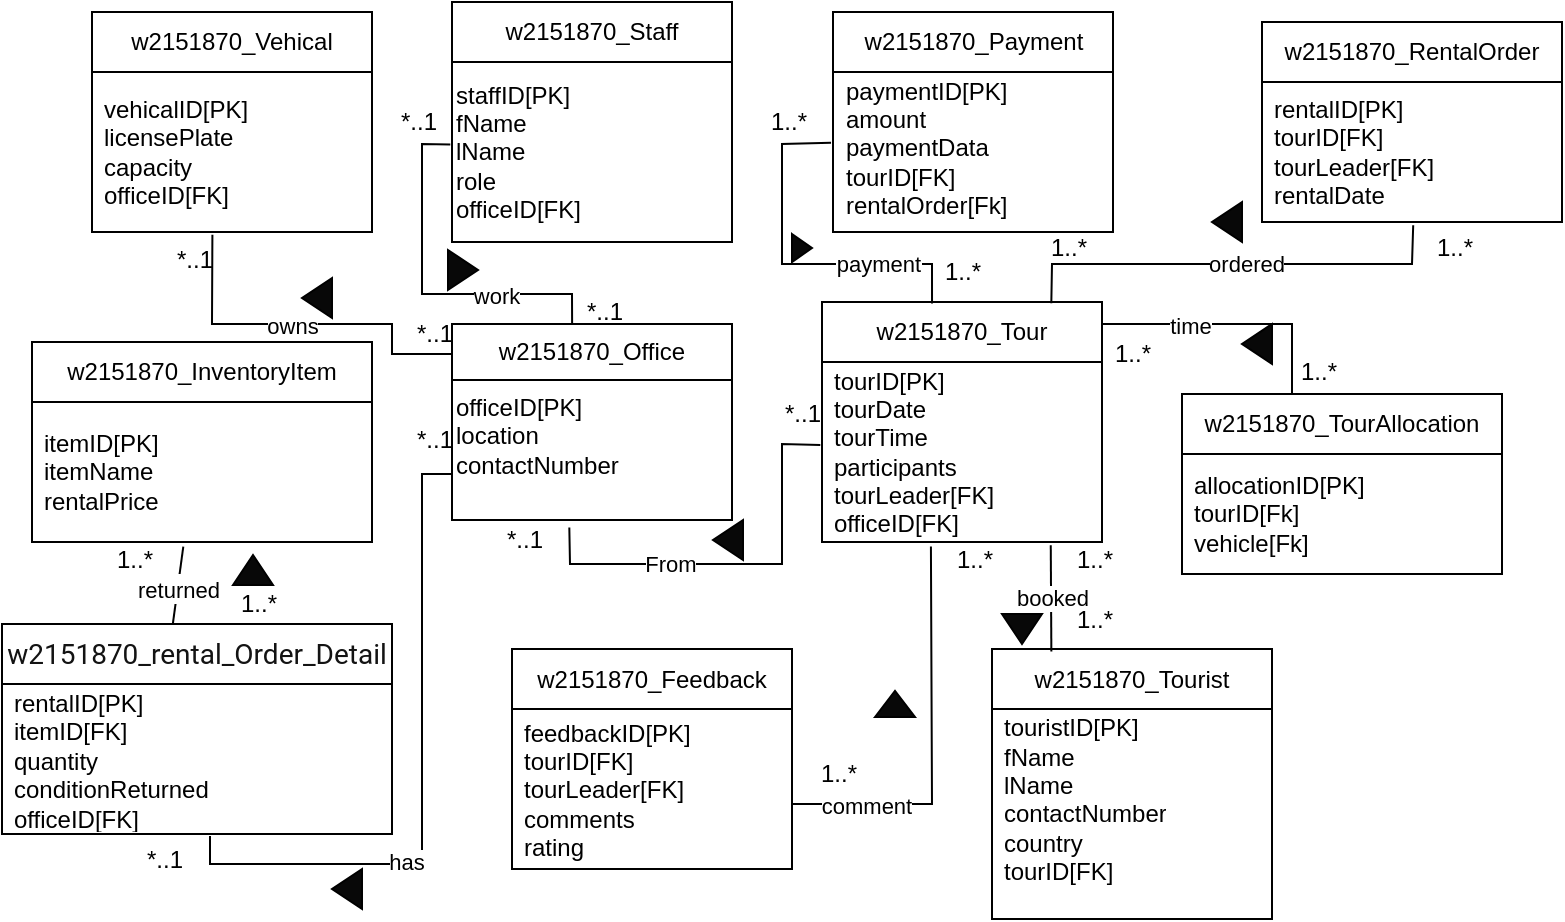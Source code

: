 <mxfile version="26.1.2">
  <diagram id="R2lEEEUBdFMjLlhIrx00" name="Page-1">
    <mxGraphModel dx="947" dy="521" grid="1" gridSize="15" guides="1" tooltips="1" connect="1" arrows="1" fold="1" page="1" pageScale="1" pageWidth="850" pageHeight="1100" math="0" shadow="0" extFonts="Permanent Marker^https://fonts.googleapis.com/css?family=Permanent+Marker">
      <root>
        <mxCell id="0" />
        <mxCell id="1" parent="0" />
        <mxCell id="3GRVmK6hljvbz2TBf-cd-1" value="w2151870_Office" style="swimlane;fontStyle=0;childLayout=stackLayout;horizontal=1;startSize=28;horizontalStack=0;resizeParent=1;resizeParentMax=0;resizeLast=0;collapsible=1;marginBottom=0;whiteSpace=wrap;html=1;" parent="1" vertex="1">
          <mxGeometry x="240" y="210" width="140" height="98" as="geometry" />
        </mxCell>
        <mxCell id="3GRVmK6hljvbz2TBf-cd-10" value="officeID[PK]&lt;div&gt;location&lt;/div&gt;&lt;div&gt;contactNumber&lt;/div&gt;&lt;div&gt;&lt;br&gt;&lt;/div&gt;" style="text;html=1;align=left;verticalAlign=middle;resizable=0;points=[];autosize=1;strokeColor=none;fillColor=none;" parent="3GRVmK6hljvbz2TBf-cd-1" vertex="1">
          <mxGeometry y="28" width="140" height="70" as="geometry" />
        </mxCell>
        <mxCell id="3GRVmK6hljvbz2TBf-cd-6" value="w2151870_Staff" style="swimlane;fontStyle=0;childLayout=stackLayout;horizontal=1;startSize=30;horizontalStack=0;resizeParent=1;resizeParentMax=0;resizeLast=0;collapsible=1;marginBottom=0;whiteSpace=wrap;html=1;" parent="1" vertex="1">
          <mxGeometry x="240" y="49" width="140" height="120" as="geometry" />
        </mxCell>
        <mxCell id="3GRVmK6hljvbz2TBf-cd-11" value="staffID[PK]&lt;div&gt;fName&lt;/div&gt;&lt;div&gt;lName&lt;/div&gt;&lt;div&gt;role&lt;/div&gt;&lt;div&gt;officeID[FK]&lt;/div&gt;" style="text;html=1;align=left;verticalAlign=middle;resizable=0;points=[];autosize=1;strokeColor=none;fillColor=none;" parent="3GRVmK6hljvbz2TBf-cd-6" vertex="1">
          <mxGeometry y="30" width="140" height="90" as="geometry" />
        </mxCell>
        <mxCell id="3GRVmK6hljvbz2TBf-cd-12" value="w2151870_Vehical" style="swimlane;fontStyle=0;childLayout=stackLayout;horizontal=1;startSize=30;horizontalStack=0;resizeParent=1;resizeParentMax=0;resizeLast=0;collapsible=1;marginBottom=0;whiteSpace=wrap;html=1;" parent="1" vertex="1">
          <mxGeometry x="60" y="54" width="140" height="110" as="geometry" />
        </mxCell>
        <mxCell id="3GRVmK6hljvbz2TBf-cd-13" value="vehicalID[PK]&lt;div&gt;licensePlate&lt;/div&gt;&lt;div&gt;capacity&lt;/div&gt;&lt;div&gt;officeID[FK]&lt;/div&gt;" style="text;strokeColor=none;fillColor=none;align=left;verticalAlign=middle;spacingLeft=4;spacingRight=4;overflow=hidden;points=[[0,0.5],[1,0.5]];portConstraint=eastwest;rotatable=0;whiteSpace=wrap;html=1;" parent="3GRVmK6hljvbz2TBf-cd-12" vertex="1">
          <mxGeometry y="30" width="140" height="80" as="geometry" />
        </mxCell>
        <mxCell id="3GRVmK6hljvbz2TBf-cd-16" value="w2151870_Tourist" style="swimlane;fontStyle=0;childLayout=stackLayout;horizontal=1;startSize=30;horizontalStack=0;resizeParent=1;resizeParentMax=0;resizeLast=0;collapsible=1;marginBottom=0;whiteSpace=wrap;html=1;" parent="1" vertex="1">
          <mxGeometry x="510" y="372.5" width="140" height="135" as="geometry" />
        </mxCell>
        <mxCell id="3GRVmK6hljvbz2TBf-cd-17" value="touristID[PK]&lt;div&gt;fName&lt;/div&gt;&lt;div&gt;lName&lt;/div&gt;&lt;div&gt;contactNumber&lt;/div&gt;&lt;div&gt;country&lt;/div&gt;&lt;div&gt;tourID[FK]&lt;/div&gt;&lt;div&gt;&lt;br&gt;&lt;/div&gt;" style="text;strokeColor=none;fillColor=none;align=left;verticalAlign=middle;spacingLeft=4;spacingRight=4;overflow=hidden;points=[[0,0.5],[1,0.5]];portConstraint=eastwest;rotatable=0;whiteSpace=wrap;html=1;" parent="3GRVmK6hljvbz2TBf-cd-16" vertex="1">
          <mxGeometry y="30" width="140" height="105" as="geometry" />
        </mxCell>
        <mxCell id="3GRVmK6hljvbz2TBf-cd-20" value="w2151870_Tour" style="swimlane;fontStyle=0;childLayout=stackLayout;horizontal=1;startSize=30;horizontalStack=0;resizeParent=1;resizeParentMax=0;resizeLast=0;collapsible=1;marginBottom=0;whiteSpace=wrap;html=1;" parent="1" vertex="1">
          <mxGeometry x="425" y="199" width="140" height="120" as="geometry" />
        </mxCell>
        <mxCell id="3GRVmK6hljvbz2TBf-cd-21" value="tourID[PK]&lt;div&gt;tourDate&lt;/div&gt;&lt;div&gt;tourTime&lt;/div&gt;&lt;div&gt;participants&lt;/div&gt;&lt;div&gt;tourLeader[FK]&lt;/div&gt;&lt;div&gt;officeID[FK]&lt;/div&gt;" style="text;strokeColor=none;fillColor=none;align=left;verticalAlign=middle;spacingLeft=4;spacingRight=4;overflow=hidden;points=[[0,0.5],[1,0.5]];portConstraint=eastwest;rotatable=0;whiteSpace=wrap;html=1;" parent="3GRVmK6hljvbz2TBf-cd-20" vertex="1">
          <mxGeometry y="30" width="140" height="90" as="geometry" />
        </mxCell>
        <mxCell id="3GRVmK6hljvbz2TBf-cd-24" value="w2151870_Payment" style="swimlane;fontStyle=0;childLayout=stackLayout;horizontal=1;startSize=30;horizontalStack=0;resizeParent=1;resizeParentMax=0;resizeLast=0;collapsible=1;marginBottom=0;whiteSpace=wrap;html=1;" parent="1" vertex="1">
          <mxGeometry x="430.5" y="54" width="140" height="110" as="geometry" />
        </mxCell>
        <mxCell id="3GRVmK6hljvbz2TBf-cd-25" value="paymentID[PK]&lt;div&gt;amount&lt;/div&gt;&lt;div&gt;paymentData&lt;/div&gt;&lt;div&gt;tourID[FK]&lt;/div&gt;&lt;div&gt;rentalOrder[Fk]&lt;/div&gt;&lt;div&gt;&lt;br&gt;&lt;/div&gt;" style="text;strokeColor=none;fillColor=none;align=left;verticalAlign=middle;spacingLeft=4;spacingRight=4;overflow=hidden;points=[[0,0.5],[1,0.5]];portConstraint=eastwest;rotatable=0;whiteSpace=wrap;html=1;" parent="3GRVmK6hljvbz2TBf-cd-24" vertex="1">
          <mxGeometry y="30" width="140" height="80" as="geometry" />
        </mxCell>
        <mxCell id="3GRVmK6hljvbz2TBf-cd-28" value="w2151870_TourAllocation" style="swimlane;fontStyle=0;childLayout=stackLayout;horizontal=1;startSize=30;horizontalStack=0;resizeParent=1;resizeParentMax=0;resizeLast=0;collapsible=1;marginBottom=0;whiteSpace=wrap;html=1;" parent="1" vertex="1">
          <mxGeometry x="605" y="245" width="160" height="90" as="geometry" />
        </mxCell>
        <mxCell id="3GRVmK6hljvbz2TBf-cd-29" value="allocationID[PK]&lt;div&gt;tourID[Fk]&lt;/div&gt;&lt;div&gt;vehicle[Fk]&lt;/div&gt;" style="text;strokeColor=none;fillColor=none;align=left;verticalAlign=middle;spacingLeft=4;spacingRight=4;overflow=hidden;points=[[0,0.5],[1,0.5]];portConstraint=eastwest;rotatable=0;whiteSpace=wrap;html=1;" parent="3GRVmK6hljvbz2TBf-cd-28" vertex="1">
          <mxGeometry y="30" width="160" height="60" as="geometry" />
        </mxCell>
        <mxCell id="3GRVmK6hljvbz2TBf-cd-32" value="w2151870_InventoryItem" style="swimlane;fontStyle=0;childLayout=stackLayout;horizontal=1;startSize=30;horizontalStack=0;resizeParent=1;resizeParentMax=0;resizeLast=0;collapsible=1;marginBottom=0;whiteSpace=wrap;html=1;" parent="1" vertex="1">
          <mxGeometry x="30" y="219" width="170" height="100" as="geometry" />
        </mxCell>
        <mxCell id="3GRVmK6hljvbz2TBf-cd-33" value="itemID[PK]&lt;div&gt;itemName&lt;/div&gt;&lt;div&gt;rentalPrice&lt;/div&gt;" style="text;strokeColor=none;fillColor=none;align=left;verticalAlign=middle;spacingLeft=4;spacingRight=4;overflow=hidden;points=[[0,0.5],[1,0.5]];portConstraint=eastwest;rotatable=0;whiteSpace=wrap;html=1;" parent="3GRVmK6hljvbz2TBf-cd-32" vertex="1">
          <mxGeometry y="30" width="170" height="70" as="geometry" />
        </mxCell>
        <mxCell id="3GRVmK6hljvbz2TBf-cd-42" value="w2151870_RentalOrder" style="swimlane;fontStyle=0;childLayout=stackLayout;horizontal=1;startSize=30;horizontalStack=0;resizeParent=1;resizeParentMax=0;resizeLast=0;collapsible=1;marginBottom=0;whiteSpace=wrap;html=1;" parent="1" vertex="1">
          <mxGeometry x="645" y="59" width="150" height="100" as="geometry" />
        </mxCell>
        <mxCell id="3GRVmK6hljvbz2TBf-cd-43" value="rentalID[PK]&lt;div&gt;tourID[FK]&lt;/div&gt;&lt;div&gt;tourLeader[FK]&lt;/div&gt;&lt;div&gt;rentalDate&lt;/div&gt;" style="text;strokeColor=none;fillColor=none;align=left;verticalAlign=middle;spacingLeft=4;spacingRight=4;overflow=hidden;points=[[0,0.5],[1,0.5]];portConstraint=eastwest;rotatable=0;whiteSpace=wrap;html=1;" parent="3GRVmK6hljvbz2TBf-cd-42" vertex="1">
          <mxGeometry y="30" width="150" height="70" as="geometry" />
        </mxCell>
        <mxCell id="3GRVmK6hljvbz2TBf-cd-46" value="&lt;div style=&quot;text-align: start;&quot;&gt;&lt;font face=&quot;Roboto, Arial, sans-serif&quot; color=&quot;#131313&quot;&gt;&lt;span style=&quot;font-size: 14px; text-wrap-mode: nowrap; background-color: rgb(255, 255, 255);&quot;&gt;w2151870_rental_Order_Detail&lt;/span&gt;&lt;/font&gt;&lt;/div&gt;" style="swimlane;fontStyle=0;childLayout=stackLayout;horizontal=1;startSize=30;horizontalStack=0;resizeParent=1;resizeParentMax=0;resizeLast=0;collapsible=1;marginBottom=0;whiteSpace=wrap;html=1;" parent="1" vertex="1">
          <mxGeometry x="15" y="360" width="195" height="105" as="geometry" />
        </mxCell>
        <mxCell id="3GRVmK6hljvbz2TBf-cd-47" value="rentalID[PK]&lt;div&gt;itemID[FK]&lt;/div&gt;&lt;div&gt;quantity&lt;/div&gt;&lt;div&gt;conditionReturned&lt;/div&gt;&lt;div&gt;officeID[FK]&lt;/div&gt;" style="text;strokeColor=none;fillColor=none;align=left;verticalAlign=middle;spacingLeft=4;spacingRight=4;overflow=hidden;points=[[0,0.5],[1,0.5]];portConstraint=eastwest;rotatable=0;whiteSpace=wrap;html=1;" parent="3GRVmK6hljvbz2TBf-cd-46" vertex="1">
          <mxGeometry y="30" width="195" height="75" as="geometry" />
        </mxCell>
        <mxCell id="3GRVmK6hljvbz2TBf-cd-50" value="w2151870_Feedback" style="swimlane;fontStyle=0;childLayout=stackLayout;horizontal=1;startSize=30;horizontalStack=0;resizeParent=1;resizeParentMax=0;resizeLast=0;collapsible=1;marginBottom=0;whiteSpace=wrap;html=1;" parent="1" vertex="1">
          <mxGeometry x="270" y="372.5" width="140" height="110" as="geometry" />
        </mxCell>
        <mxCell id="3GRVmK6hljvbz2TBf-cd-51" value="feedbackID[PK]&lt;div&gt;tourID[FK]&lt;/div&gt;&lt;div&gt;tourLeader[FK]&lt;/div&gt;&lt;div&gt;comments&lt;/div&gt;&lt;div&gt;rating&lt;/div&gt;" style="text;strokeColor=none;fillColor=none;align=left;verticalAlign=middle;spacingLeft=4;spacingRight=4;overflow=hidden;points=[[0,0.5],[1,0.5]];portConstraint=eastwest;rotatable=0;whiteSpace=wrap;html=1;" parent="3GRVmK6hljvbz2TBf-cd-50" vertex="1">
          <mxGeometry y="30" width="140" height="80" as="geometry" />
        </mxCell>
        <mxCell id="3GRVmK6hljvbz2TBf-cd-56" value="" style="endArrow=none;html=1;rounded=0;entryX=0;entryY=0.671;entryDx=0;entryDy=0;entryPerimeter=0;" parent="1" target="3GRVmK6hljvbz2TBf-cd-10" edge="1">
          <mxGeometry width="50" height="50" relative="1" as="geometry">
            <mxPoint x="119" y="466" as="sourcePoint" />
            <mxPoint x="250" y="234" as="targetPoint" />
            <Array as="points">
              <mxPoint x="119" y="480" />
              <mxPoint x="225" y="480" />
              <mxPoint x="225" y="345" />
              <mxPoint x="225" y="285" />
            </Array>
          </mxGeometry>
        </mxCell>
        <mxCell id="3GRVmK6hljvbz2TBf-cd-57" value="has" style="edgeLabel;html=1;align=center;verticalAlign=middle;resizable=0;points=[];" parent="3GRVmK6hljvbz2TBf-cd-56" vertex="1" connectable="0">
          <mxGeometry x="-0.321" y="1" relative="1" as="geometry">
            <mxPoint as="offset" />
          </mxGeometry>
        </mxCell>
        <mxCell id="3GRVmK6hljvbz2TBf-cd-60" value="" style="endArrow=none;html=1;rounded=0;entryX=0.445;entryY=1.033;entryDx=0;entryDy=0;entryPerimeter=0;exitX=0.438;exitY=0;exitDx=0;exitDy=0;exitPerimeter=0;" parent="1" source="3GRVmK6hljvbz2TBf-cd-46" target="3GRVmK6hljvbz2TBf-cd-33" edge="1">
          <mxGeometry width="50" height="50" relative="1" as="geometry">
            <mxPoint x="105" y="361" as="sourcePoint" />
            <mxPoint x="245" y="345" as="targetPoint" />
            <Array as="points" />
          </mxGeometry>
        </mxCell>
        <mxCell id="3GRVmK6hljvbz2TBf-cd-61" value="in" style="edgeLabel;html=1;align=center;verticalAlign=middle;resizable=0;points=[];" parent="3GRVmK6hljvbz2TBf-cd-60" vertex="1" connectable="0">
          <mxGeometry x="-0.013" relative="1" as="geometry">
            <mxPoint as="offset" />
          </mxGeometry>
        </mxCell>
        <mxCell id="3GRVmK6hljvbz2TBf-cd-62" value="returned" style="edgeLabel;html=1;align=center;verticalAlign=middle;resizable=0;points=[];" parent="3GRVmK6hljvbz2TBf-cd-60" vertex="1" connectable="0">
          <mxGeometry x="-0.122" relative="1" as="geometry">
            <mxPoint as="offset" />
          </mxGeometry>
        </mxCell>
        <mxCell id="3GRVmK6hljvbz2TBf-cd-65" value="" style="endArrow=none;html=1;rounded=0;entryX=0.389;entryY=1.025;entryDx=0;entryDy=0;entryPerimeter=0;" parent="1" target="3GRVmK6hljvbz2TBf-cd-21" edge="1">
          <mxGeometry width="50" height="50" relative="1" as="geometry">
            <mxPoint x="410" y="450" as="sourcePoint" />
            <mxPoint x="465" y="330" as="targetPoint" />
            <Array as="points">
              <mxPoint x="480" y="450" />
            </Array>
          </mxGeometry>
        </mxCell>
        <mxCell id="3GRVmK6hljvbz2TBf-cd-66" value="comment" style="edgeLabel;html=1;align=center;verticalAlign=middle;resizable=0;points=[];" parent="3GRVmK6hljvbz2TBf-cd-65" vertex="1" connectable="0">
          <mxGeometry x="-0.626" y="-1" relative="1" as="geometry">
            <mxPoint as="offset" />
          </mxGeometry>
        </mxCell>
        <mxCell id="3GRVmK6hljvbz2TBf-cd-67" value="" style="endArrow=none;html=1;rounded=0;entryX=0.817;entryY=1.018;entryDx=0;entryDy=0;entryPerimeter=0;exitX=0.212;exitY=0.009;exitDx=0;exitDy=0;exitPerimeter=0;" parent="1" source="3GRVmK6hljvbz2TBf-cd-16" target="3GRVmK6hljvbz2TBf-cd-21" edge="1">
          <mxGeometry width="50" height="50" relative="1" as="geometry">
            <mxPoint x="485" y="369" as="sourcePoint" />
            <mxPoint x="535" y="319" as="targetPoint" />
          </mxGeometry>
        </mxCell>
        <mxCell id="3GRVmK6hljvbz2TBf-cd-68" value="booked" style="edgeLabel;html=1;align=center;verticalAlign=middle;resizable=0;points=[];" parent="3GRVmK6hljvbz2TBf-cd-67" vertex="1" connectable="0">
          <mxGeometry x="-0.008" relative="1" as="geometry">
            <mxPoint as="offset" />
          </mxGeometry>
        </mxCell>
        <mxCell id="3GRVmK6hljvbz2TBf-cd-69" value="" style="endArrow=none;html=1;rounded=0;" parent="1" edge="1">
          <mxGeometry width="50" height="50" relative="1" as="geometry">
            <mxPoint x="660" y="245" as="sourcePoint" />
            <mxPoint x="565" y="210" as="targetPoint" />
            <Array as="points">
              <mxPoint x="660" y="210" />
            </Array>
          </mxGeometry>
        </mxCell>
        <mxCell id="DkRajPBXxwXwv0GxgBTR-3" value="time" style="edgeLabel;html=1;align=center;verticalAlign=middle;resizable=0;points=[];" vertex="1" connectable="0" parent="3GRVmK6hljvbz2TBf-cd-69">
          <mxGeometry x="0.329" y="1" relative="1" as="geometry">
            <mxPoint as="offset" />
          </mxGeometry>
        </mxCell>
        <mxCell id="3GRVmK6hljvbz2TBf-cd-71" value="" style="endArrow=none;html=1;rounded=0;entryX=0.504;entryY=1.023;entryDx=0;entryDy=0;entryPerimeter=0;exitX=0.819;exitY=0.005;exitDx=0;exitDy=0;exitPerimeter=0;" parent="1" source="3GRVmK6hljvbz2TBf-cd-20" target="3GRVmK6hljvbz2TBf-cd-43" edge="1">
          <mxGeometry width="50" height="50" relative="1" as="geometry">
            <mxPoint x="540" y="195" as="sourcePoint" />
            <mxPoint x="725" y="159" as="targetPoint" />
            <Array as="points">
              <mxPoint x="540" y="180" />
              <mxPoint x="720" y="180" />
            </Array>
          </mxGeometry>
        </mxCell>
        <mxCell id="3GRVmK6hljvbz2TBf-cd-72" value="ordered" style="edgeLabel;html=1;align=center;verticalAlign=middle;resizable=0;points=[];" parent="3GRVmK6hljvbz2TBf-cd-71" vertex="1" connectable="0">
          <mxGeometry x="0.063" relative="1" as="geometry">
            <mxPoint as="offset" />
          </mxGeometry>
        </mxCell>
        <mxCell id="3GRVmK6hljvbz2TBf-cd-73" value="" style="endArrow=none;html=1;rounded=0;exitX=0.167;exitY=1.024;exitDx=0;exitDy=0;exitPerimeter=0;entryX=-0.007;entryY=0.442;entryDx=0;entryDy=0;entryPerimeter=0;" parent="1" source="Fs5VB67ED9o73u61x6n6-10" target="3GRVmK6hljvbz2TBf-cd-25" edge="1">
          <mxGeometry width="50" height="50" relative="1" as="geometry">
            <mxPoint x="480" y="210" as="sourcePoint" />
            <mxPoint x="435" y="90" as="targetPoint" />
            <Array as="points">
              <mxPoint x="480" y="180" />
              <mxPoint x="405" y="180" />
              <mxPoint x="405" y="120" />
            </Array>
          </mxGeometry>
        </mxCell>
        <mxCell id="3GRVmK6hljvbz2TBf-cd-74" value="payment" style="edgeLabel;html=1;align=center;verticalAlign=middle;resizable=0;points=[];" parent="3GRVmK6hljvbz2TBf-cd-73" vertex="1" connectable="0">
          <mxGeometry x="-0.479" relative="1" as="geometry">
            <mxPoint as="offset" />
          </mxGeometry>
        </mxCell>
        <mxCell id="3GRVmK6hljvbz2TBf-cd-76" value="" style="endArrow=none;html=1;rounded=0;entryX=-0.006;entryY=0.461;entryDx=0;entryDy=0;entryPerimeter=0;exitX=0.419;exitY=1.053;exitDx=0;exitDy=0;exitPerimeter=0;" parent="1" source="3GRVmK6hljvbz2TBf-cd-10" target="3GRVmK6hljvbz2TBf-cd-21" edge="1">
          <mxGeometry width="50" height="50" relative="1" as="geometry">
            <mxPoint x="330" y="309" as="sourcePoint" />
            <mxPoint x="380" y="255" as="targetPoint" />
            <Array as="points">
              <mxPoint x="299" y="330" />
              <mxPoint x="405" y="330" />
              <mxPoint x="405" y="270" />
            </Array>
          </mxGeometry>
        </mxCell>
        <mxCell id="3GRVmK6hljvbz2TBf-cd-79" value="From" style="edgeLabel;html=1;align=center;verticalAlign=middle;resizable=0;points=[];" parent="3GRVmK6hljvbz2TBf-cd-76" vertex="1" connectable="0">
          <mxGeometry x="-0.329" relative="1" as="geometry">
            <mxPoint as="offset" />
          </mxGeometry>
        </mxCell>
        <mxCell id="3GRVmK6hljvbz2TBf-cd-80" value="" style="endArrow=none;html=1;rounded=0;exitX=0.429;exitY=0;exitDx=0;exitDy=0;exitPerimeter=0;entryX=-0.006;entryY=0.459;entryDx=0;entryDy=0;entryPerimeter=0;" parent="1" source="3GRVmK6hljvbz2TBf-cd-1" target="3GRVmK6hljvbz2TBf-cd-11" edge="1">
          <mxGeometry width="50" height="50" relative="1" as="geometry">
            <mxPoint x="255" y="200" as="sourcePoint" />
            <mxPoint x="305" y="150" as="targetPoint" />
            <Array as="points">
              <mxPoint x="300" y="195" />
              <mxPoint x="225" y="195" />
              <mxPoint x="225" y="120" />
            </Array>
          </mxGeometry>
        </mxCell>
        <mxCell id="3GRVmK6hljvbz2TBf-cd-81" value="work" style="edgeLabel;html=1;align=center;verticalAlign=middle;resizable=0;points=[];" parent="3GRVmK6hljvbz2TBf-cd-80" vertex="1" connectable="0">
          <mxGeometry x="-0.404" y="1" relative="1" as="geometry">
            <mxPoint as="offset" />
          </mxGeometry>
        </mxCell>
        <mxCell id="3GRVmK6hljvbz2TBf-cd-82" value="" style="endArrow=none;html=1;rounded=0;entryX=0.43;entryY=1.017;entryDx=0;entryDy=0;entryPerimeter=0;exitX=0;exitY=0.153;exitDx=0;exitDy=0;exitPerimeter=0;" parent="1" source="3GRVmK6hljvbz2TBf-cd-1" target="3GRVmK6hljvbz2TBf-cd-13" edge="1">
          <mxGeometry width="50" height="50" relative="1" as="geometry">
            <mxPoint x="105" y="219" as="sourcePoint" />
            <mxPoint x="155" y="169" as="targetPoint" />
            <Array as="points">
              <mxPoint x="210" y="225" />
              <mxPoint x="210" y="210" />
              <mxPoint x="120" y="210" />
            </Array>
          </mxGeometry>
        </mxCell>
        <mxCell id="3GRVmK6hljvbz2TBf-cd-84" value="owns" style="edgeLabel;html=1;align=center;verticalAlign=middle;resizable=0;points=[];" parent="3GRVmK6hljvbz2TBf-cd-82" vertex="1" connectable="0">
          <mxGeometry x="0.065" y="1" relative="1" as="geometry">
            <mxPoint as="offset" />
          </mxGeometry>
        </mxCell>
        <mxCell id="Fs5VB67ED9o73u61x6n6-1" value="1..*" style="text;html=1;align=center;verticalAlign=middle;resizable=0;points=[];autosize=1;strokeColor=none;fillColor=none;" parent="1" vertex="1">
          <mxGeometry x="120" y="335" width="45" height="30" as="geometry" />
        </mxCell>
        <mxCell id="Fs5VB67ED9o73u61x6n6-2" value="1..*" style="text;html=1;align=center;verticalAlign=middle;resizable=0;points=[];autosize=1;strokeColor=none;fillColor=none;" parent="1" vertex="1">
          <mxGeometry x="58" y="313" width="45" height="30" as="geometry" />
        </mxCell>
        <mxCell id="Fs5VB67ED9o73u61x6n6-3" value="" style="triangle;whiteSpace=wrap;html=1;rotation=-90;fillColor=#080808;" parent="1" vertex="1">
          <mxGeometry x="133" y="323" width="15" height="20" as="geometry" />
        </mxCell>
        <mxCell id="Fs5VB67ED9o73u61x6n6-4" value="*..1" style="text;html=1;align=center;verticalAlign=middle;resizable=0;points=[];autosize=1;strokeColor=none;fillColor=none;" parent="1" vertex="1">
          <mxGeometry x="200" y="94" width="45" height="30" as="geometry" />
        </mxCell>
        <mxCell id="Fs5VB67ED9o73u61x6n6-5" value="*..1" style="text;html=1;align=center;verticalAlign=middle;resizable=0;points=[];autosize=1;strokeColor=none;fillColor=none;" parent="1" vertex="1">
          <mxGeometry x="293" y="189" width="45" height="30" as="geometry" />
        </mxCell>
        <mxCell id="Fs5VB67ED9o73u61x6n6-6" value="1..*" style="text;html=1;align=center;verticalAlign=middle;resizable=0;points=[];autosize=1;strokeColor=none;fillColor=none;" parent="1" vertex="1">
          <mxGeometry x="410" y="420" width="45" height="30" as="geometry" />
        </mxCell>
        <mxCell id="Fs5VB67ED9o73u61x6n6-7" value="1..*" style="text;html=1;align=center;verticalAlign=middle;resizable=0;points=[];autosize=1;strokeColor=none;fillColor=none;" parent="1" vertex="1">
          <mxGeometry x="478" y="313" width="45" height="30" as="geometry" />
        </mxCell>
        <mxCell id="Fs5VB67ED9o73u61x6n6-8" value="" style="triangle;whiteSpace=wrap;html=1;rotation=-90;fillColor=#080808;" parent="1" vertex="1">
          <mxGeometry x="455" y="390" width="13" height="20" as="geometry" />
        </mxCell>
        <mxCell id="Fs5VB67ED9o73u61x6n6-9" value="1..*" style="text;html=1;align=center;verticalAlign=middle;resizable=0;points=[];autosize=1;strokeColor=none;fillColor=none;" parent="1" vertex="1">
          <mxGeometry x="385.5" y="94" width="45" height="30" as="geometry" />
        </mxCell>
        <mxCell id="Fs5VB67ED9o73u61x6n6-10" value="1..*" style="text;html=1;align=center;verticalAlign=middle;resizable=0;points=[];autosize=1;strokeColor=none;fillColor=none;" parent="1" vertex="1">
          <mxGeometry x="472.5" y="169" width="45" height="30" as="geometry" />
        </mxCell>
        <mxCell id="Fs5VB67ED9o73u61x6n6-11" value="" style="triangle;whiteSpace=wrap;html=1;rotation=0;fillColor=#080808;" parent="1" vertex="1">
          <mxGeometry x="410" y="165" width="10" height="14" as="geometry" />
        </mxCell>
        <mxCell id="Fs5VB67ED9o73u61x6n6-12" value="1..*" style="text;html=1;align=center;verticalAlign=middle;resizable=0;points=[];autosize=1;strokeColor=none;fillColor=none;" parent="1" vertex="1">
          <mxGeometry x="650" y="219" width="45" height="30" as="geometry" />
        </mxCell>
        <mxCell id="Fs5VB67ED9o73u61x6n6-13" value="1..*" style="text;html=1;align=center;verticalAlign=middle;resizable=0;points=[];autosize=1;strokeColor=none;fillColor=none;" parent="1" vertex="1">
          <mxGeometry x="557.5" y="210" width="45" height="30" as="geometry" />
        </mxCell>
        <mxCell id="Fs5VB67ED9o73u61x6n6-16" value="" style="triangle;whiteSpace=wrap;html=1;rotation=-180;fillColor=#080808;" parent="1" vertex="1">
          <mxGeometry x="635" y="210" width="15" height="20" as="geometry" />
        </mxCell>
        <mxCell id="Fs5VB67ED9o73u61x6n6-17" value="1..*" style="text;html=1;align=center;verticalAlign=middle;resizable=0;points=[];autosize=1;strokeColor=none;fillColor=none;" parent="1" vertex="1">
          <mxGeometry x="525.5" y="157" width="45" height="30" as="geometry" />
        </mxCell>
        <mxCell id="Fs5VB67ED9o73u61x6n6-20" value="1..*" style="text;html=1;align=center;verticalAlign=middle;resizable=0;points=[];autosize=1;strokeColor=none;fillColor=none;" parent="1" vertex="1">
          <mxGeometry x="718" y="157" width="45" height="30" as="geometry" />
        </mxCell>
        <mxCell id="Fs5VB67ED9o73u61x6n6-21" value="*..1" style="text;html=1;align=center;verticalAlign=middle;resizable=0;points=[];autosize=1;strokeColor=none;fillColor=none;" parent="1" vertex="1">
          <mxGeometry x="88" y="163" width="45" height="30" as="geometry" />
        </mxCell>
        <mxCell id="Fs5VB67ED9o73u61x6n6-22" value="*..1" style="text;html=1;align=center;verticalAlign=middle;resizable=0;points=[];autosize=1;strokeColor=none;fillColor=none;" parent="1" vertex="1">
          <mxGeometry x="208" y="200" width="45" height="30" as="geometry" />
        </mxCell>
        <mxCell id="Fs5VB67ED9o73u61x6n6-23" value="" style="triangle;whiteSpace=wrap;html=1;rotation=-180;fillColor=#080808;" parent="1" vertex="1">
          <mxGeometry x="165" y="187" width="15" height="20" as="geometry" />
        </mxCell>
        <mxCell id="Fs5VB67ED9o73u61x6n6-24" value="" style="triangle;whiteSpace=wrap;html=1;rotation=0;fillColor=#080808;" parent="1" vertex="1">
          <mxGeometry x="238" y="173" width="15" height="20" as="geometry" />
        </mxCell>
        <mxCell id="Fs5VB67ED9o73u61x6n6-25" value="" style="triangle;whiteSpace=wrap;html=1;rotation=-180;fillColor=#080808;" parent="1" vertex="1">
          <mxGeometry x="370.5" y="308" width="15" height="20" as="geometry" />
        </mxCell>
        <mxCell id="Fs5VB67ED9o73u61x6n6-26" value="*..1" style="text;html=1;align=center;verticalAlign=middle;resizable=0;points=[];autosize=1;strokeColor=none;fillColor=none;" parent="1" vertex="1">
          <mxGeometry x="253" y="303" width="45" height="30" as="geometry" />
        </mxCell>
        <mxCell id="Fs5VB67ED9o73u61x6n6-27" value="*..1" style="text;html=1;align=center;verticalAlign=middle;resizable=0;points=[];autosize=1;strokeColor=none;fillColor=none;" parent="1" vertex="1">
          <mxGeometry x="392.5" y="240" width="45" height="30" as="geometry" />
        </mxCell>
        <mxCell id="Fs5VB67ED9o73u61x6n6-28" value="1..*" style="text;html=1;align=center;verticalAlign=middle;resizable=0;points=[];autosize=1;strokeColor=none;fillColor=none;" parent="1" vertex="1">
          <mxGeometry x="538" y="313" width="45" height="30" as="geometry" />
        </mxCell>
        <mxCell id="Fs5VB67ED9o73u61x6n6-29" value="1..*" style="text;html=1;align=center;verticalAlign=middle;resizable=0;points=[];autosize=1;strokeColor=none;fillColor=none;" parent="1" vertex="1">
          <mxGeometry x="538" y="343" width="45" height="30" as="geometry" />
        </mxCell>
        <mxCell id="Fs5VB67ED9o73u61x6n6-30" value="" style="triangle;whiteSpace=wrap;html=1;rotation=90;fillColor=#080808;" parent="1" vertex="1">
          <mxGeometry x="517.5" y="352.5" width="15" height="20" as="geometry" />
        </mxCell>
        <mxCell id="Fs5VB67ED9o73u61x6n6-31" value="" style="triangle;whiteSpace=wrap;html=1;rotation=-180;fillColor=#080808;" parent="1" vertex="1">
          <mxGeometry x="620" y="149" width="15" height="20" as="geometry" />
        </mxCell>
        <mxCell id="Fs5VB67ED9o73u61x6n6-33" value="" style="triangle;whiteSpace=wrap;html=1;rotation=-180;fillColor=#080808;" parent="1" vertex="1">
          <mxGeometry x="180" y="482.5" width="15" height="20" as="geometry" />
        </mxCell>
        <mxCell id="Fs5VB67ED9o73u61x6n6-34" value="*..1" style="text;html=1;align=center;verticalAlign=middle;resizable=0;points=[];autosize=1;strokeColor=none;fillColor=none;" parent="1" vertex="1">
          <mxGeometry x="73" y="463" width="45" height="30" as="geometry" />
        </mxCell>
        <mxCell id="Fs5VB67ED9o73u61x6n6-35" value="*..1" style="text;html=1;align=center;verticalAlign=middle;resizable=0;points=[];autosize=1;strokeColor=none;fillColor=none;" parent="1" vertex="1">
          <mxGeometry x="208" y="253" width="45" height="30" as="geometry" />
        </mxCell>
      </root>
    </mxGraphModel>
  </diagram>
</mxfile>
